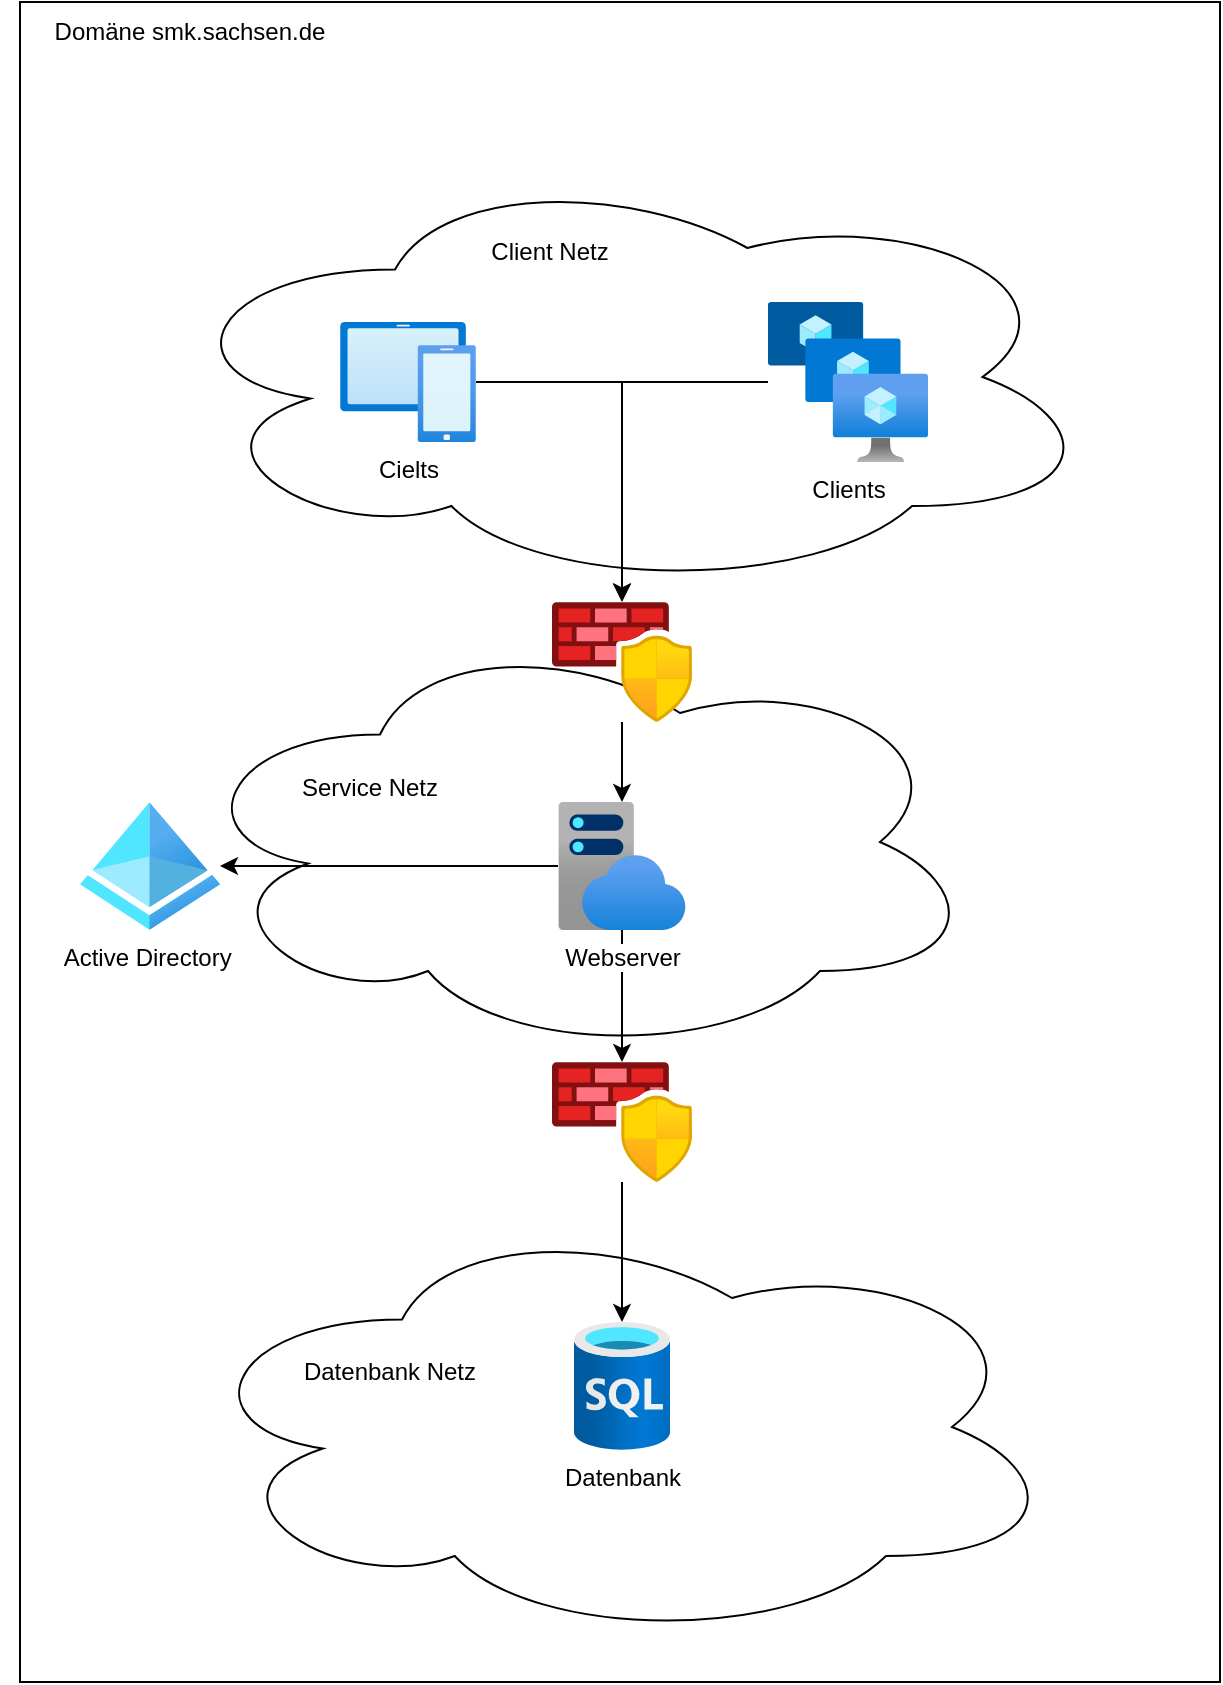 <mxfile version="21.2.1" type="device">
  <diagram name="Seite-1" id="v8tPiCJEBtMCoQW9DKvw">
    <mxGraphModel dx="2913" dy="1190" grid="1" gridSize="10" guides="1" tooltips="1" connect="1" arrows="1" fold="1" page="1" pageScale="1" pageWidth="827" pageHeight="1169" math="0" shadow="0">
      <root>
        <mxCell id="0" />
        <mxCell id="1" parent="0" />
        <mxCell id="vHFOS5RNo04X9ILBIirs-7" value="" style="rounded=0;whiteSpace=wrap;html=1;" vertex="1" parent="1">
          <mxGeometry x="160" y="40" width="600" height="840" as="geometry" />
        </mxCell>
        <mxCell id="vHFOS5RNo04X9ILBIirs-12" value="" style="group" vertex="1" connectable="0" parent="1">
          <mxGeometry x="240" y="352.5" width="400" height="215" as="geometry" />
        </mxCell>
        <mxCell id="vHFOS5RNo04X9ILBIirs-10" value="" style="ellipse;shape=cloud;whiteSpace=wrap;html=1;" vertex="1" parent="vHFOS5RNo04X9ILBIirs-12">
          <mxGeometry width="400" height="215" as="geometry" />
        </mxCell>
        <mxCell id="vHFOS5RNo04X9ILBIirs-11" value="Service Netz" style="text;html=1;strokeColor=none;fillColor=none;align=center;verticalAlign=middle;whiteSpace=wrap;rounded=0;" vertex="1" parent="vHFOS5RNo04X9ILBIirs-12">
          <mxGeometry x="44.545" y="65" width="100" height="30" as="geometry" />
        </mxCell>
        <mxCell id="vHFOS5RNo04X9ILBIirs-5" value="" style="ellipse;shape=cloud;whiteSpace=wrap;html=1;" vertex="1" parent="1">
          <mxGeometry x="230" y="120" width="470" height="215" as="geometry" />
        </mxCell>
        <mxCell id="vHFOS5RNo04X9ILBIirs-1" value="" style="ellipse;shape=cloud;whiteSpace=wrap;html=1;" vertex="1" parent="1">
          <mxGeometry x="241" y="645" width="440" height="215" as="geometry" />
        </mxCell>
        <mxCell id="6SQoqw2gB74EK-2C9-WU-14" style="edgeStyle=orthogonalEdgeStyle;rounded=0;orthogonalLoop=1;jettySize=auto;html=1;" parent="1" source="6SQoqw2gB74EK-2C9-WU-1" target="6SQoqw2gB74EK-2C9-WU-8" edge="1">
          <mxGeometry relative="1" as="geometry" />
        </mxCell>
        <mxCell id="6SQoqw2gB74EK-2C9-WU-16" style="edgeStyle=orthogonalEdgeStyle;rounded=0;orthogonalLoop=1;jettySize=auto;html=1;" parent="1" source="6SQoqw2gB74EK-2C9-WU-1" target="6SQoqw2gB74EK-2C9-WU-4" edge="1">
          <mxGeometry relative="1" as="geometry" />
        </mxCell>
        <mxCell id="6SQoqw2gB74EK-2C9-WU-1" value="Webserver" style="image;aspect=fixed;html=1;points=[];align=center;fontSize=12;image=img/lib/azure2/app_services/App_Service_Plans.svg;" parent="1" vertex="1">
          <mxGeometry x="429" y="440" width="64" height="64" as="geometry" />
        </mxCell>
        <mxCell id="6SQoqw2gB74EK-2C9-WU-3" value="Datenbank" style="image;aspect=fixed;html=1;points=[];align=center;fontSize=12;image=img/lib/azure2/preview/Time_Series_Data_Sets.svg;" parent="1" vertex="1">
          <mxGeometry x="437" y="700" width="48" height="64" as="geometry" />
        </mxCell>
        <mxCell id="6SQoqw2gB74EK-2C9-WU-4" value="Active Directory&amp;nbsp;" style="image;aspect=fixed;html=1;points=[];align=center;fontSize=12;image=img/lib/azure2/identity/Azure_Active_Directory.svg;" parent="1" vertex="1">
          <mxGeometry x="190" y="440" width="70" height="64" as="geometry" />
        </mxCell>
        <mxCell id="6SQoqw2gB74EK-2C9-WU-10" style="edgeStyle=orthogonalEdgeStyle;rounded=0;orthogonalLoop=1;jettySize=auto;html=1;" parent="1" source="6SQoqw2gB74EK-2C9-WU-5" target="6SQoqw2gB74EK-2C9-WU-9" edge="1">
          <mxGeometry relative="1" as="geometry" />
        </mxCell>
        <mxCell id="6SQoqw2gB74EK-2C9-WU-5" value="Cielts" style="image;aspect=fixed;html=1;points=[];align=center;fontSize=12;image=img/lib/azure2/intune/Devices.svg;" parent="1" vertex="1">
          <mxGeometry x="320" y="200" width="68" height="60" as="geometry" />
        </mxCell>
        <mxCell id="6SQoqw2gB74EK-2C9-WU-12" style="edgeStyle=orthogonalEdgeStyle;rounded=0;orthogonalLoop=1;jettySize=auto;html=1;entryX=0.5;entryY=-0.006;entryDx=0;entryDy=0;entryPerimeter=0;" parent="1" source="6SQoqw2gB74EK-2C9-WU-7" target="6SQoqw2gB74EK-2C9-WU-9" edge="1">
          <mxGeometry relative="1" as="geometry" />
        </mxCell>
        <mxCell id="6SQoqw2gB74EK-2C9-WU-7" value="Clients" style="image;aspect=fixed;html=1;points=[];align=center;fontSize=12;image=img/lib/azure2/compute/VM_Scale_Sets.svg;" parent="1" vertex="1">
          <mxGeometry x="534" y="190" width="80" height="80" as="geometry" />
        </mxCell>
        <mxCell id="6SQoqw2gB74EK-2C9-WU-15" style="edgeStyle=orthogonalEdgeStyle;rounded=0;orthogonalLoop=1;jettySize=auto;html=1;" parent="1" source="6SQoqw2gB74EK-2C9-WU-8" target="6SQoqw2gB74EK-2C9-WU-3" edge="1">
          <mxGeometry relative="1" as="geometry" />
        </mxCell>
        <mxCell id="6SQoqw2gB74EK-2C9-WU-8" value="" style="image;aspect=fixed;html=1;points=[];align=center;fontSize=12;image=img/lib/azure2/networking/Azure_Firewall_Manager.svg;" parent="1" vertex="1">
          <mxGeometry x="426" y="570" width="70" height="60" as="geometry" />
        </mxCell>
        <mxCell id="6SQoqw2gB74EK-2C9-WU-13" style="edgeStyle=orthogonalEdgeStyle;rounded=0;orthogonalLoop=1;jettySize=auto;html=1;" parent="1" source="6SQoqw2gB74EK-2C9-WU-9" target="6SQoqw2gB74EK-2C9-WU-1" edge="1">
          <mxGeometry relative="1" as="geometry" />
        </mxCell>
        <mxCell id="6SQoqw2gB74EK-2C9-WU-9" value="" style="image;aspect=fixed;html=1;points=[];align=center;fontSize=12;image=img/lib/azure2/networking/Azure_Firewall_Manager.svg;" parent="1" vertex="1">
          <mxGeometry x="426" y="340" width="70" height="60" as="geometry" />
        </mxCell>
        <mxCell id="vHFOS5RNo04X9ILBIirs-2" value="Datenbank Netz" style="text;html=1;strokeColor=none;fillColor=none;align=center;verticalAlign=middle;whiteSpace=wrap;rounded=0;" vertex="1" parent="1">
          <mxGeometry x="290" y="710" width="110" height="30" as="geometry" />
        </mxCell>
        <mxCell id="vHFOS5RNo04X9ILBIirs-6" value="Client Netz" style="text;html=1;strokeColor=none;fillColor=none;align=center;verticalAlign=middle;whiteSpace=wrap;rounded=0;" vertex="1" parent="1">
          <mxGeometry x="370" y="150" width="110" height="30" as="geometry" />
        </mxCell>
        <mxCell id="vHFOS5RNo04X9ILBIirs-9" value="Domäne smk.sachsen.de" style="text;html=1;strokeColor=none;fillColor=none;align=center;verticalAlign=middle;whiteSpace=wrap;rounded=0;" vertex="1" parent="1">
          <mxGeometry x="150" y="40" width="190" height="30" as="geometry" />
        </mxCell>
      </root>
    </mxGraphModel>
  </diagram>
</mxfile>
